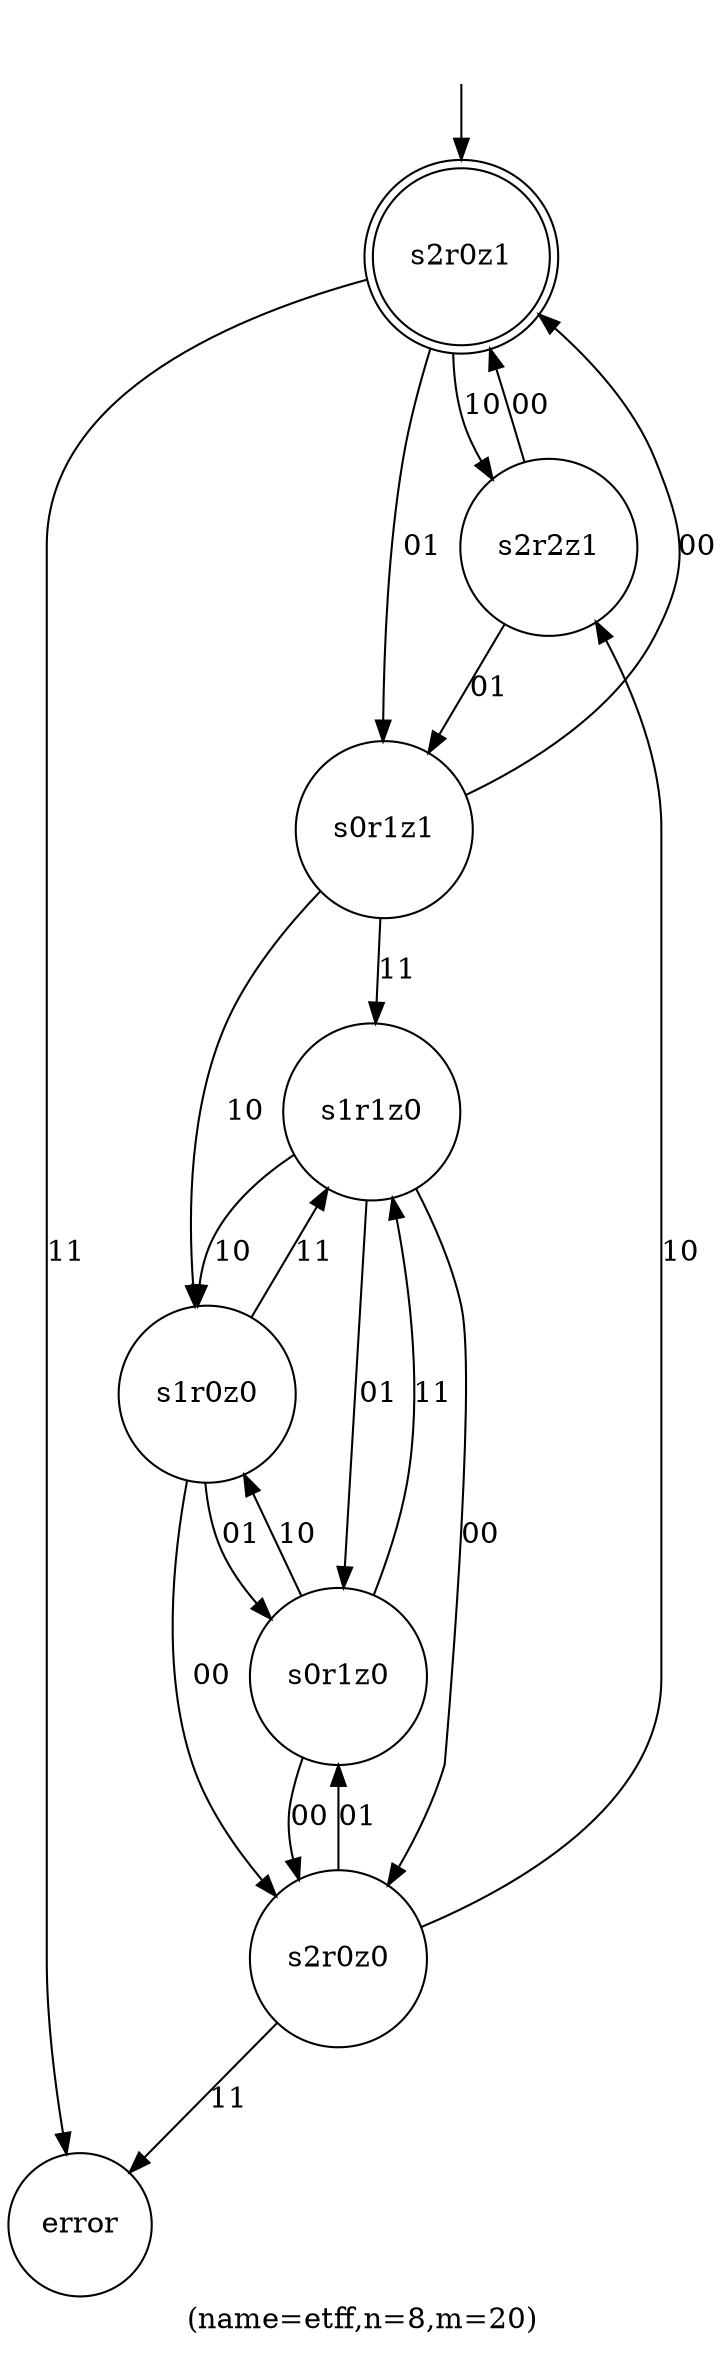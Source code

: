 digraph etff{
	label="(name=etff,n=8,m=20)";
	_nil [style = "invis"];
	node [shape = doublecircle]; s2r0z1;
	node [shape = circle];
	_nil -> s2r0z1;
	s2r0z1->s2r2z1[label="10"];
	s0r1z1->s1r0z0[label="10"];
	s1r1z0->s1r0z0[label="10"];
	s2r0z0->s2r2z1[label="10"];
	s0r1z0->s1r0z0[label="10"];
	s2r0z1->s0r1z1[label="01"];
	s2r2z1->s0r1z1[label="01"];
	s1r1z0->s0r1z0[label="01"];
	s1r0z0->s0r1z0[label="01"];
	s2r0z0->s0r1z0[label="01"];
	s2r0z1->error[label="11"];
	s0r1z1->s1r1z0[label="11"];
	s1r0z0->s1r1z0[label="11"];
	s2r0z0->error[label="11"];
	s0r1z0->s1r1z0[label="11"];
	s2r2z1->s2r0z1[label="00"];
	s0r1z1->s2r0z1[label="00"];
	s1r1z0->s2r0z0[label="00"];
	s1r0z0->s2r0z0[label="00"];
	s0r1z0->s2r0z0[label="00"];
}
